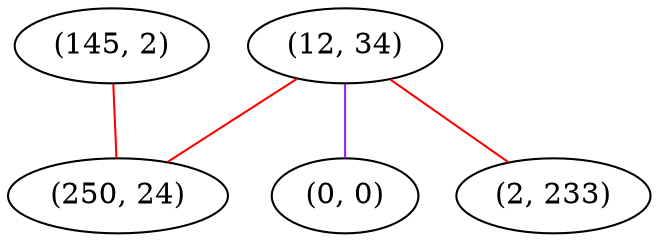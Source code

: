 graph "" {
"(145, 2)";
"(12, 34)";
"(0, 0)";
"(2, 233)";
"(250, 24)";
"(145, 2)" -- "(250, 24)"  [color=red, key=0, weight=1];
"(12, 34)" -- "(250, 24)"  [color=red, key=0, weight=1];
"(12, 34)" -- "(0, 0)"  [color=purple, key=0, weight=4];
"(12, 34)" -- "(2, 233)"  [color=red, key=0, weight=1];
}
